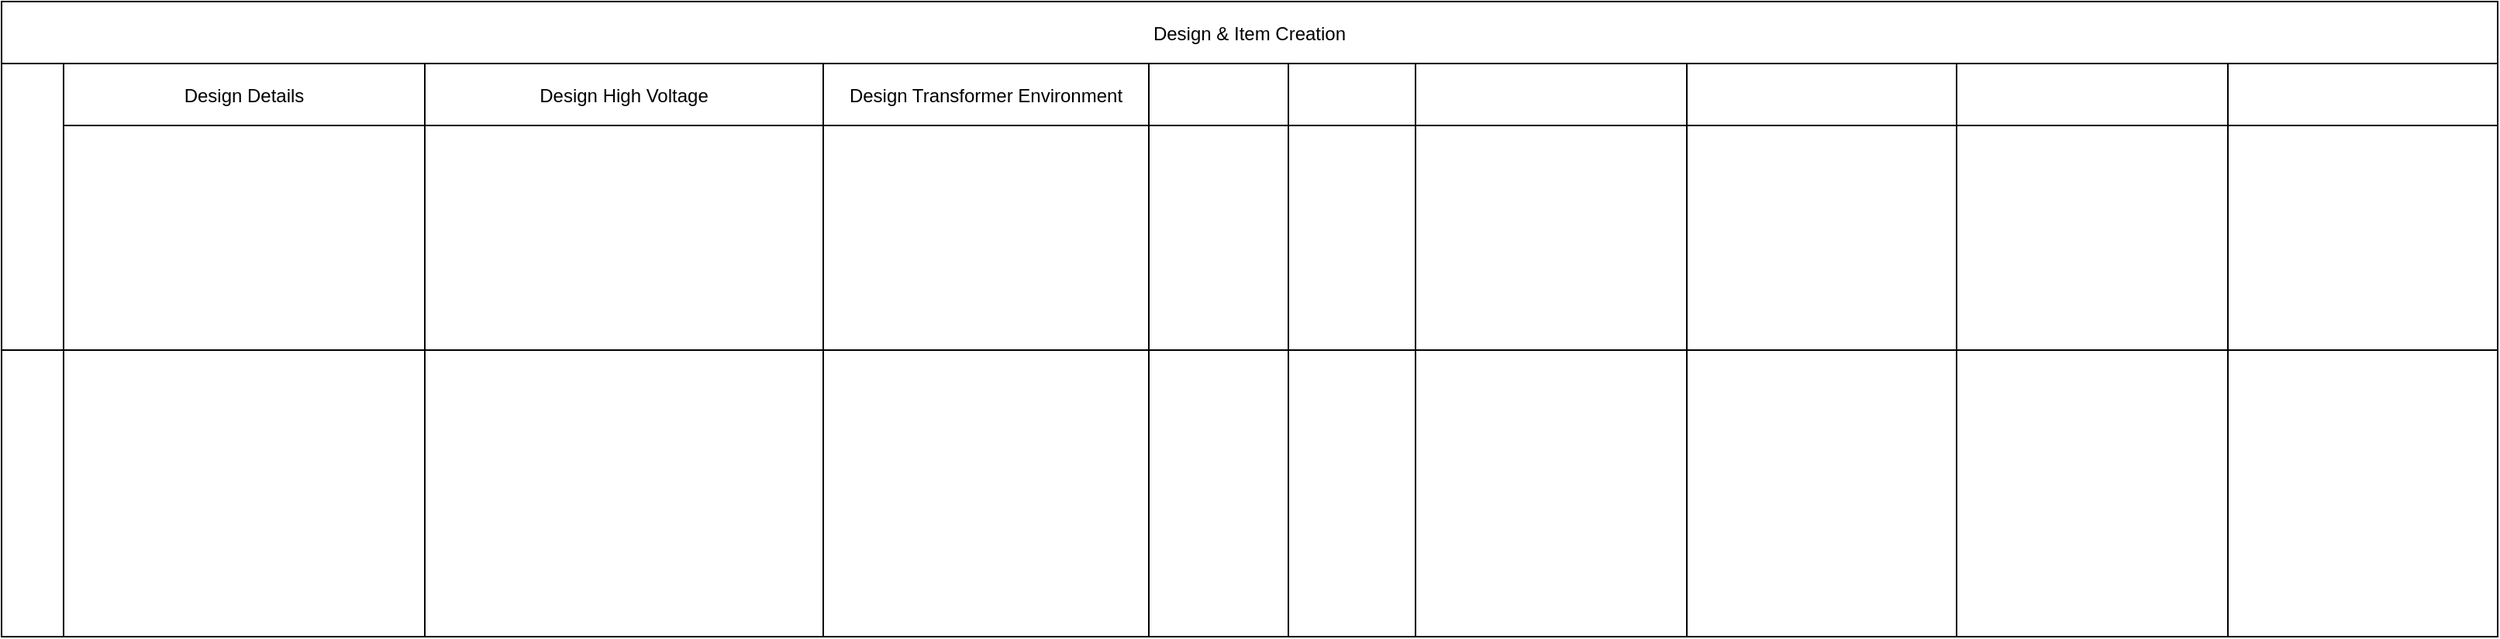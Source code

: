 <mxfile version="28.0.1">
  <diagram name="Page-1" id="23UcyajwbM8rVKkFJtyy">
    <mxGraphModel dx="2381" dy="455" grid="1" gridSize="10" guides="1" tooltips="1" connect="1" arrows="1" fold="1" page="1" pageScale="1" pageWidth="1400" pageHeight="850" math="0" shadow="0">
      <root>
        <mxCell id="0" />
        <mxCell id="1" parent="0" />
        <mxCell id="EjVbdyezM8URKWamN-zJ-1" value="Design &amp; Item Creation" style="shape=table;childLayout=tableLayout;startSize=40;collapsible=0;recursiveResize=0;expand=0;" vertex="1" parent="1">
          <mxGeometry x="-500" y="120" width="1610" height="410" as="geometry" />
        </mxCell>
        <mxCell id="EjVbdyezM8URKWamN-zJ-2" value="" style="shape=tableRow;horizontal=0;swimlaneHead=0;swimlaneBody=0;top=0;left=0;strokeColor=inherit;bottom=0;right=0;dropTarget=0;fontStyle=0;fillColor=none;points=[[0,0.5],[1,0.5]];portConstraint=eastwest;startSize=40;collapsible=0;recursiveResize=0;expand=0;" vertex="1" parent="EjVbdyezM8URKWamN-zJ-1">
          <mxGeometry y="40" width="1610" height="185" as="geometry" />
        </mxCell>
        <mxCell id="EjVbdyezM8URKWamN-zJ-3" value="Design Details" style="swimlane;swimlaneHead=0;swimlaneBody=0;fontStyle=0;strokeColor=inherit;connectable=0;fillColor=none;startSize=40;collapsible=0;recursiveResize=0;expand=0;" vertex="1" parent="EjVbdyezM8URKWamN-zJ-2">
          <mxGeometry x="40" width="233" height="185" as="geometry">
            <mxRectangle width="233" height="185" as="alternateBounds" />
          </mxGeometry>
        </mxCell>
        <mxCell id="EjVbdyezM8URKWamN-zJ-4" value="Design High Voltage" style="swimlane;swimlaneHead=0;swimlaneBody=0;fontStyle=0;strokeColor=inherit;connectable=0;fillColor=none;startSize=40;collapsible=0;recursiveResize=0;expand=0;" vertex="1" parent="EjVbdyezM8URKWamN-zJ-2">
          <mxGeometry x="273" width="257" height="185" as="geometry">
            <mxRectangle width="257" height="185" as="alternateBounds" />
          </mxGeometry>
        </mxCell>
        <mxCell id="EjVbdyezM8URKWamN-zJ-5" value="Design Transformer Environment" style="swimlane;swimlaneHead=0;swimlaneBody=0;fontStyle=0;strokeColor=inherit;connectable=0;fillColor=none;startSize=40;collapsible=0;recursiveResize=0;expand=0;" vertex="1" parent="EjVbdyezM8URKWamN-zJ-2">
          <mxGeometry x="530" width="210" height="185" as="geometry">
            <mxRectangle width="210" height="185" as="alternateBounds" />
          </mxGeometry>
        </mxCell>
        <mxCell id="EjVbdyezM8URKWamN-zJ-6" value="" style="swimlane;swimlaneHead=0;swimlaneBody=0;fontStyle=0;strokeColor=inherit;connectable=0;fillColor=none;startSize=40;collapsible=0;recursiveResize=0;expand=0;" vertex="1" parent="EjVbdyezM8URKWamN-zJ-2">
          <mxGeometry x="740" width="90" height="185" as="geometry">
            <mxRectangle width="90" height="185" as="alternateBounds" />
          </mxGeometry>
        </mxCell>
        <mxCell id="EjVbdyezM8URKWamN-zJ-7" value="" style="swimlane;swimlaneHead=0;swimlaneBody=0;fontStyle=0;strokeColor=inherit;connectable=0;fillColor=none;startSize=40;collapsible=0;recursiveResize=0;expand=0;" vertex="1" parent="EjVbdyezM8URKWamN-zJ-2">
          <mxGeometry x="830" width="82" height="185" as="geometry">
            <mxRectangle width="82" height="185" as="alternateBounds" />
          </mxGeometry>
        </mxCell>
        <mxCell id="EjVbdyezM8URKWamN-zJ-8" value="" style="swimlane;swimlaneHead=0;swimlaneBody=0;fontStyle=0;strokeColor=inherit;connectable=0;fillColor=none;startSize=40;collapsible=0;recursiveResize=0;expand=0;" vertex="1" parent="EjVbdyezM8URKWamN-zJ-2">
          <mxGeometry x="912" width="175" height="185" as="geometry">
            <mxRectangle width="175" height="185" as="alternateBounds" />
          </mxGeometry>
        </mxCell>
        <mxCell id="EjVbdyezM8URKWamN-zJ-9" value="" style="swimlane;swimlaneHead=0;swimlaneBody=0;fontStyle=0;strokeColor=inherit;connectable=0;fillColor=none;startSize=40;collapsible=0;recursiveResize=0;expand=0;" vertex="1" parent="EjVbdyezM8URKWamN-zJ-2">
          <mxGeometry x="1087" width="174" height="185" as="geometry">
            <mxRectangle width="174" height="185" as="alternateBounds" />
          </mxGeometry>
        </mxCell>
        <mxCell id="EjVbdyezM8URKWamN-zJ-10" value="" style="swimlane;swimlaneHead=0;swimlaneBody=0;fontStyle=0;strokeColor=inherit;connectable=0;fillColor=none;startSize=40;collapsible=0;recursiveResize=0;expand=0;" vertex="1" parent="EjVbdyezM8URKWamN-zJ-2">
          <mxGeometry x="1261" width="175" height="185" as="geometry">
            <mxRectangle width="175" height="185" as="alternateBounds" />
          </mxGeometry>
        </mxCell>
        <mxCell id="EjVbdyezM8URKWamN-zJ-11" value="" style="swimlane;swimlaneHead=0;swimlaneBody=0;fontStyle=0;strokeColor=inherit;connectable=0;fillColor=none;startSize=40;collapsible=0;recursiveResize=0;expand=0;" vertex="1" parent="EjVbdyezM8URKWamN-zJ-2">
          <mxGeometry x="1436" width="174" height="185" as="geometry">
            <mxRectangle width="174" height="185" as="alternateBounds" />
          </mxGeometry>
        </mxCell>
        <mxCell id="EjVbdyezM8URKWamN-zJ-12" value="" style="shape=tableRow;horizontal=0;swimlaneHead=0;swimlaneBody=0;top=0;left=0;strokeColor=inherit;bottom=0;right=0;dropTarget=0;fontStyle=0;fillColor=none;points=[[0,0.5],[1,0.5]];portConstraint=eastwest;startSize=40;collapsible=0;recursiveResize=0;expand=0;" vertex="1" parent="EjVbdyezM8URKWamN-zJ-1">
          <mxGeometry y="225" width="1610" height="185" as="geometry" />
        </mxCell>
        <mxCell id="EjVbdyezM8URKWamN-zJ-13" value="" style="swimlane;swimlaneHead=0;swimlaneBody=0;fontStyle=0;connectable=0;strokeColor=inherit;fillColor=none;startSize=0;collapsible=0;recursiveResize=0;expand=0;" vertex="1" parent="EjVbdyezM8URKWamN-zJ-12">
          <mxGeometry x="40" width="233" height="185" as="geometry">
            <mxRectangle width="233" height="185" as="alternateBounds" />
          </mxGeometry>
        </mxCell>
        <mxCell id="EjVbdyezM8URKWamN-zJ-14" value="" style="swimlane;swimlaneHead=0;swimlaneBody=0;fontStyle=0;connectable=0;strokeColor=inherit;fillColor=none;startSize=0;collapsible=0;recursiveResize=0;expand=0;" vertex="1" parent="EjVbdyezM8URKWamN-zJ-12">
          <mxGeometry x="273" width="257" height="185" as="geometry">
            <mxRectangle width="257" height="185" as="alternateBounds" />
          </mxGeometry>
        </mxCell>
        <mxCell id="EjVbdyezM8URKWamN-zJ-15" value="" style="swimlane;swimlaneHead=0;swimlaneBody=0;fontStyle=0;connectable=0;strokeColor=inherit;fillColor=none;startSize=0;collapsible=0;recursiveResize=0;expand=0;" vertex="1" parent="EjVbdyezM8URKWamN-zJ-12">
          <mxGeometry x="530" width="210" height="185" as="geometry">
            <mxRectangle width="210" height="185" as="alternateBounds" />
          </mxGeometry>
        </mxCell>
        <mxCell id="EjVbdyezM8URKWamN-zJ-16" value="" style="swimlane;swimlaneHead=0;swimlaneBody=0;fontStyle=0;connectable=0;strokeColor=inherit;fillColor=none;startSize=0;collapsible=0;recursiveResize=0;expand=0;" vertex="1" parent="EjVbdyezM8URKWamN-zJ-12">
          <mxGeometry x="740" width="90" height="185" as="geometry">
            <mxRectangle width="90" height="185" as="alternateBounds" />
          </mxGeometry>
        </mxCell>
        <mxCell id="EjVbdyezM8URKWamN-zJ-17" value="" style="swimlane;swimlaneHead=0;swimlaneBody=0;fontStyle=0;connectable=0;strokeColor=inherit;fillColor=none;startSize=0;collapsible=0;recursiveResize=0;expand=0;" vertex="1" parent="EjVbdyezM8URKWamN-zJ-12">
          <mxGeometry x="830" width="82" height="185" as="geometry">
            <mxRectangle width="82" height="185" as="alternateBounds" />
          </mxGeometry>
        </mxCell>
        <mxCell id="EjVbdyezM8URKWamN-zJ-18" value="" style="swimlane;swimlaneHead=0;swimlaneBody=0;fontStyle=0;connectable=0;strokeColor=inherit;fillColor=none;startSize=0;collapsible=0;recursiveResize=0;expand=0;" vertex="1" parent="EjVbdyezM8URKWamN-zJ-12">
          <mxGeometry x="912" width="175" height="185" as="geometry">
            <mxRectangle width="175" height="185" as="alternateBounds" />
          </mxGeometry>
        </mxCell>
        <mxCell id="EjVbdyezM8URKWamN-zJ-19" value="" style="swimlane;swimlaneHead=0;swimlaneBody=0;fontStyle=0;connectable=0;strokeColor=inherit;fillColor=none;startSize=0;collapsible=0;recursiveResize=0;expand=0;" vertex="1" parent="EjVbdyezM8URKWamN-zJ-12">
          <mxGeometry x="1087" width="174" height="185" as="geometry">
            <mxRectangle width="174" height="185" as="alternateBounds" />
          </mxGeometry>
        </mxCell>
        <mxCell id="EjVbdyezM8URKWamN-zJ-20" value="" style="swimlane;swimlaneHead=0;swimlaneBody=0;fontStyle=0;connectable=0;strokeColor=inherit;fillColor=none;startSize=0;collapsible=0;recursiveResize=0;expand=0;" vertex="1" parent="EjVbdyezM8URKWamN-zJ-12">
          <mxGeometry x="1261" width="175" height="185" as="geometry">
            <mxRectangle width="175" height="185" as="alternateBounds" />
          </mxGeometry>
        </mxCell>
        <mxCell id="EjVbdyezM8URKWamN-zJ-21" value="" style="swimlane;swimlaneHead=0;swimlaneBody=0;fontStyle=0;connectable=0;strokeColor=inherit;fillColor=none;startSize=0;collapsible=0;recursiveResize=0;expand=0;" vertex="1" parent="EjVbdyezM8URKWamN-zJ-12">
          <mxGeometry x="1436" width="174" height="185" as="geometry">
            <mxRectangle width="174" height="185" as="alternateBounds" />
          </mxGeometry>
        </mxCell>
      </root>
    </mxGraphModel>
  </diagram>
</mxfile>
